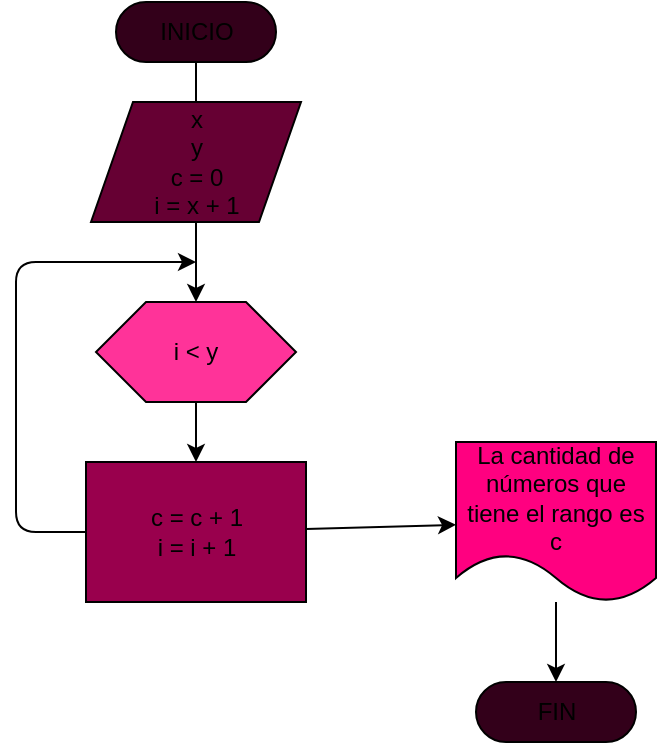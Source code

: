 <mxfile>
    <diagram id="Zt6TMh8_lTY8QVMMlyWG" name="Página-1">
        <mxGraphModel dx="804" dy="470" grid="1" gridSize="10" guides="1" tooltips="1" connect="1" arrows="1" fold="1" page="1" pageScale="1" pageWidth="827" pageHeight="1169" math="0" shadow="0">
            <root>
                <mxCell id="0"/>
                <mxCell id="1" parent="0"/>
                <mxCell id="3" style="edgeStyle=none;html=1;exitX=0.5;exitY=0.5;exitDx=0;exitDy=15;exitPerimeter=0;" edge="1" parent="1" source="4">
                    <mxGeometry relative="1" as="geometry">
                        <mxPoint x="200" y="230" as="targetPoint"/>
                    </mxGeometry>
                </mxCell>
                <mxCell id="4" value="INICIO" style="html=1;dashed=0;whitespace=wrap;shape=mxgraph.dfd.start;fillColor=#33001A;" vertex="1" parent="1">
                    <mxGeometry x="160" y="80" width="80" height="30" as="geometry"/>
                </mxCell>
                <mxCell id="6" value="" style="edgeStyle=none;html=1;entryX=0.5;entryY=0;entryDx=0;entryDy=0;" edge="1" parent="1" target="18">
                    <mxGeometry relative="1" as="geometry">
                        <mxPoint x="200" y="340" as="targetPoint"/>
                        <mxPoint x="200" y="290" as="sourcePoint"/>
                    </mxGeometry>
                </mxCell>
                <mxCell id="19" style="edgeStyle=none;html=1;exitX=0;exitY=0.5;exitDx=0;exitDy=0;" edge="1" parent="1" source="12">
                    <mxGeometry relative="1" as="geometry">
                        <mxPoint x="200" y="210" as="targetPoint"/>
                        <Array as="points">
                            <mxPoint x="110" y="345"/>
                            <mxPoint x="110" y="210"/>
                        </Array>
                    </mxGeometry>
                </mxCell>
                <mxCell id="20" value="" style="edgeStyle=none;html=1;" edge="1" parent="1" source="12" target="14">
                    <mxGeometry relative="1" as="geometry"/>
                </mxCell>
                <mxCell id="12" value="c = c + 1&lt;br&gt;i = i + 1" style="html=1;dashed=0;whitespace=wrap;fillColor=#99004D;" vertex="1" parent="1">
                    <mxGeometry x="145" y="310" width="110" height="70" as="geometry"/>
                </mxCell>
                <mxCell id="13" value="" style="edgeStyle=none;html=1;" edge="1" parent="1" source="14" target="15">
                    <mxGeometry relative="1" as="geometry"/>
                </mxCell>
                <mxCell id="14" value="La cantidad de números que tiene el rango es&lt;br&gt;c" style="shape=document;whiteSpace=wrap;html=1;boundedLbl=1;dashed=0;flipH=1;fillColor=#FF0080;" vertex="1" parent="1">
                    <mxGeometry x="330" y="300" width="100" height="80" as="geometry"/>
                </mxCell>
                <mxCell id="15" value="FIN" style="html=1;dashed=0;whitespace=wrap;shape=mxgraph.dfd.start;fillColor=#33001A;" vertex="1" parent="1">
                    <mxGeometry x="340" y="420" width="80" height="30" as="geometry"/>
                </mxCell>
                <mxCell id="16" value="x&lt;br&gt;y&lt;br&gt;c = 0&lt;br&gt;i = x + 1" style="shape=parallelogram;perimeter=parallelogramPerimeter;whiteSpace=wrap;html=1;dashed=0;fillColor=#660033;" vertex="1" parent="1">
                    <mxGeometry x="147.5" y="130" width="105" height="60" as="geometry"/>
                </mxCell>
                <mxCell id="17" value="" style="edgeStyle=none;html=1;" edge="1" parent="1" source="18" target="12">
                    <mxGeometry relative="1" as="geometry"/>
                </mxCell>
                <mxCell id="18" value="i &amp;lt; y" style="shape=hexagon;perimeter=hexagonPerimeter2;whiteSpace=wrap;html=1;size=0.25;fillColor=#FF3399;" vertex="1" parent="1">
                    <mxGeometry x="150" y="230" width="100" height="50" as="geometry"/>
                </mxCell>
            </root>
        </mxGraphModel>
    </diagram>
</mxfile>